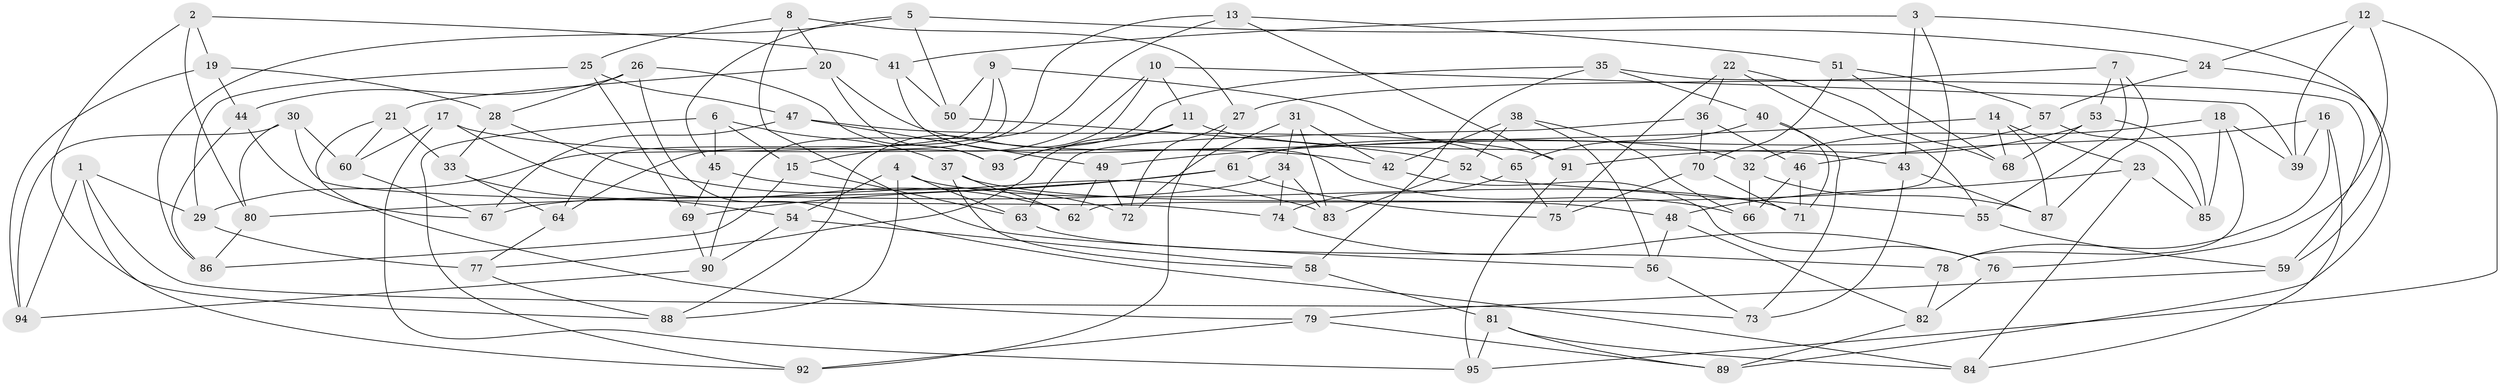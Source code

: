 // Generated by graph-tools (version 1.1) at 2025/26/03/09/25 03:26:52]
// undirected, 95 vertices, 190 edges
graph export_dot {
graph [start="1"]
  node [color=gray90,style=filled];
  1;
  2;
  3;
  4;
  5;
  6;
  7;
  8;
  9;
  10;
  11;
  12;
  13;
  14;
  15;
  16;
  17;
  18;
  19;
  20;
  21;
  22;
  23;
  24;
  25;
  26;
  27;
  28;
  29;
  30;
  31;
  32;
  33;
  34;
  35;
  36;
  37;
  38;
  39;
  40;
  41;
  42;
  43;
  44;
  45;
  46;
  47;
  48;
  49;
  50;
  51;
  52;
  53;
  54;
  55;
  56;
  57;
  58;
  59;
  60;
  61;
  62;
  63;
  64;
  65;
  66;
  67;
  68;
  69;
  70;
  71;
  72;
  73;
  74;
  75;
  76;
  77;
  78;
  79;
  80;
  81;
  82;
  83;
  84;
  85;
  86;
  87;
  88;
  89;
  90;
  91;
  92;
  93;
  94;
  95;
  1 -- 94;
  1 -- 73;
  1 -- 29;
  1 -- 92;
  2 -- 41;
  2 -- 88;
  2 -- 19;
  2 -- 80;
  3 -- 59;
  3 -- 62;
  3 -- 43;
  3 -- 41;
  4 -- 54;
  4 -- 71;
  4 -- 88;
  4 -- 63;
  5 -- 45;
  5 -- 50;
  5 -- 24;
  5 -- 86;
  6 -- 15;
  6 -- 37;
  6 -- 92;
  6 -- 45;
  7 -- 55;
  7 -- 53;
  7 -- 87;
  7 -- 27;
  8 -- 20;
  8 -- 25;
  8 -- 56;
  8 -- 27;
  9 -- 65;
  9 -- 50;
  9 -- 29;
  9 -- 64;
  10 -- 11;
  10 -- 39;
  10 -- 15;
  10 -- 88;
  11 -- 43;
  11 -- 93;
  11 -- 77;
  12 -- 24;
  12 -- 39;
  12 -- 95;
  12 -- 76;
  13 -- 91;
  13 -- 51;
  13 -- 90;
  13 -- 64;
  14 -- 87;
  14 -- 49;
  14 -- 23;
  14 -- 68;
  15 -- 63;
  15 -- 86;
  16 -- 84;
  16 -- 46;
  16 -- 78;
  16 -- 39;
  17 -- 42;
  17 -- 95;
  17 -- 60;
  17 -- 62;
  18 -- 39;
  18 -- 85;
  18 -- 78;
  18 -- 32;
  19 -- 44;
  19 -- 28;
  19 -- 94;
  20 -- 21;
  20 -- 93;
  20 -- 32;
  21 -- 33;
  21 -- 79;
  21 -- 60;
  22 -- 68;
  22 -- 36;
  22 -- 55;
  22 -- 75;
  23 -- 84;
  23 -- 48;
  23 -- 85;
  24 -- 57;
  24 -- 89;
  25 -- 47;
  25 -- 69;
  25 -- 29;
  26 -- 93;
  26 -- 84;
  26 -- 44;
  26 -- 28;
  27 -- 72;
  27 -- 92;
  28 -- 72;
  28 -- 33;
  29 -- 77;
  30 -- 94;
  30 -- 74;
  30 -- 80;
  30 -- 60;
  31 -- 72;
  31 -- 34;
  31 -- 83;
  31 -- 42;
  32 -- 66;
  32 -- 87;
  33 -- 64;
  33 -- 54;
  34 -- 83;
  34 -- 67;
  34 -- 74;
  35 -- 59;
  35 -- 58;
  35 -- 93;
  35 -- 40;
  36 -- 70;
  36 -- 46;
  36 -- 63;
  37 -- 58;
  37 -- 48;
  37 -- 62;
  38 -- 56;
  38 -- 42;
  38 -- 52;
  38 -- 66;
  40 -- 71;
  40 -- 65;
  40 -- 73;
  41 -- 50;
  41 -- 66;
  42 -- 76;
  43 -- 73;
  43 -- 87;
  44 -- 67;
  44 -- 86;
  45 -- 83;
  45 -- 69;
  46 -- 71;
  46 -- 66;
  47 -- 49;
  47 -- 67;
  47 -- 91;
  48 -- 82;
  48 -- 56;
  49 -- 72;
  49 -- 62;
  50 -- 52;
  51 -- 57;
  51 -- 70;
  51 -- 68;
  52 -- 83;
  52 -- 55;
  53 -- 91;
  53 -- 68;
  53 -- 85;
  54 -- 90;
  54 -- 58;
  55 -- 59;
  56 -- 73;
  57 -- 61;
  57 -- 85;
  58 -- 81;
  59 -- 79;
  60 -- 67;
  61 -- 80;
  61 -- 75;
  61 -- 69;
  63 -- 78;
  64 -- 77;
  65 -- 74;
  65 -- 75;
  69 -- 90;
  70 -- 75;
  70 -- 71;
  74 -- 76;
  76 -- 82;
  77 -- 88;
  78 -- 82;
  79 -- 92;
  79 -- 89;
  80 -- 86;
  81 -- 89;
  81 -- 84;
  81 -- 95;
  82 -- 89;
  90 -- 94;
  91 -- 95;
}
